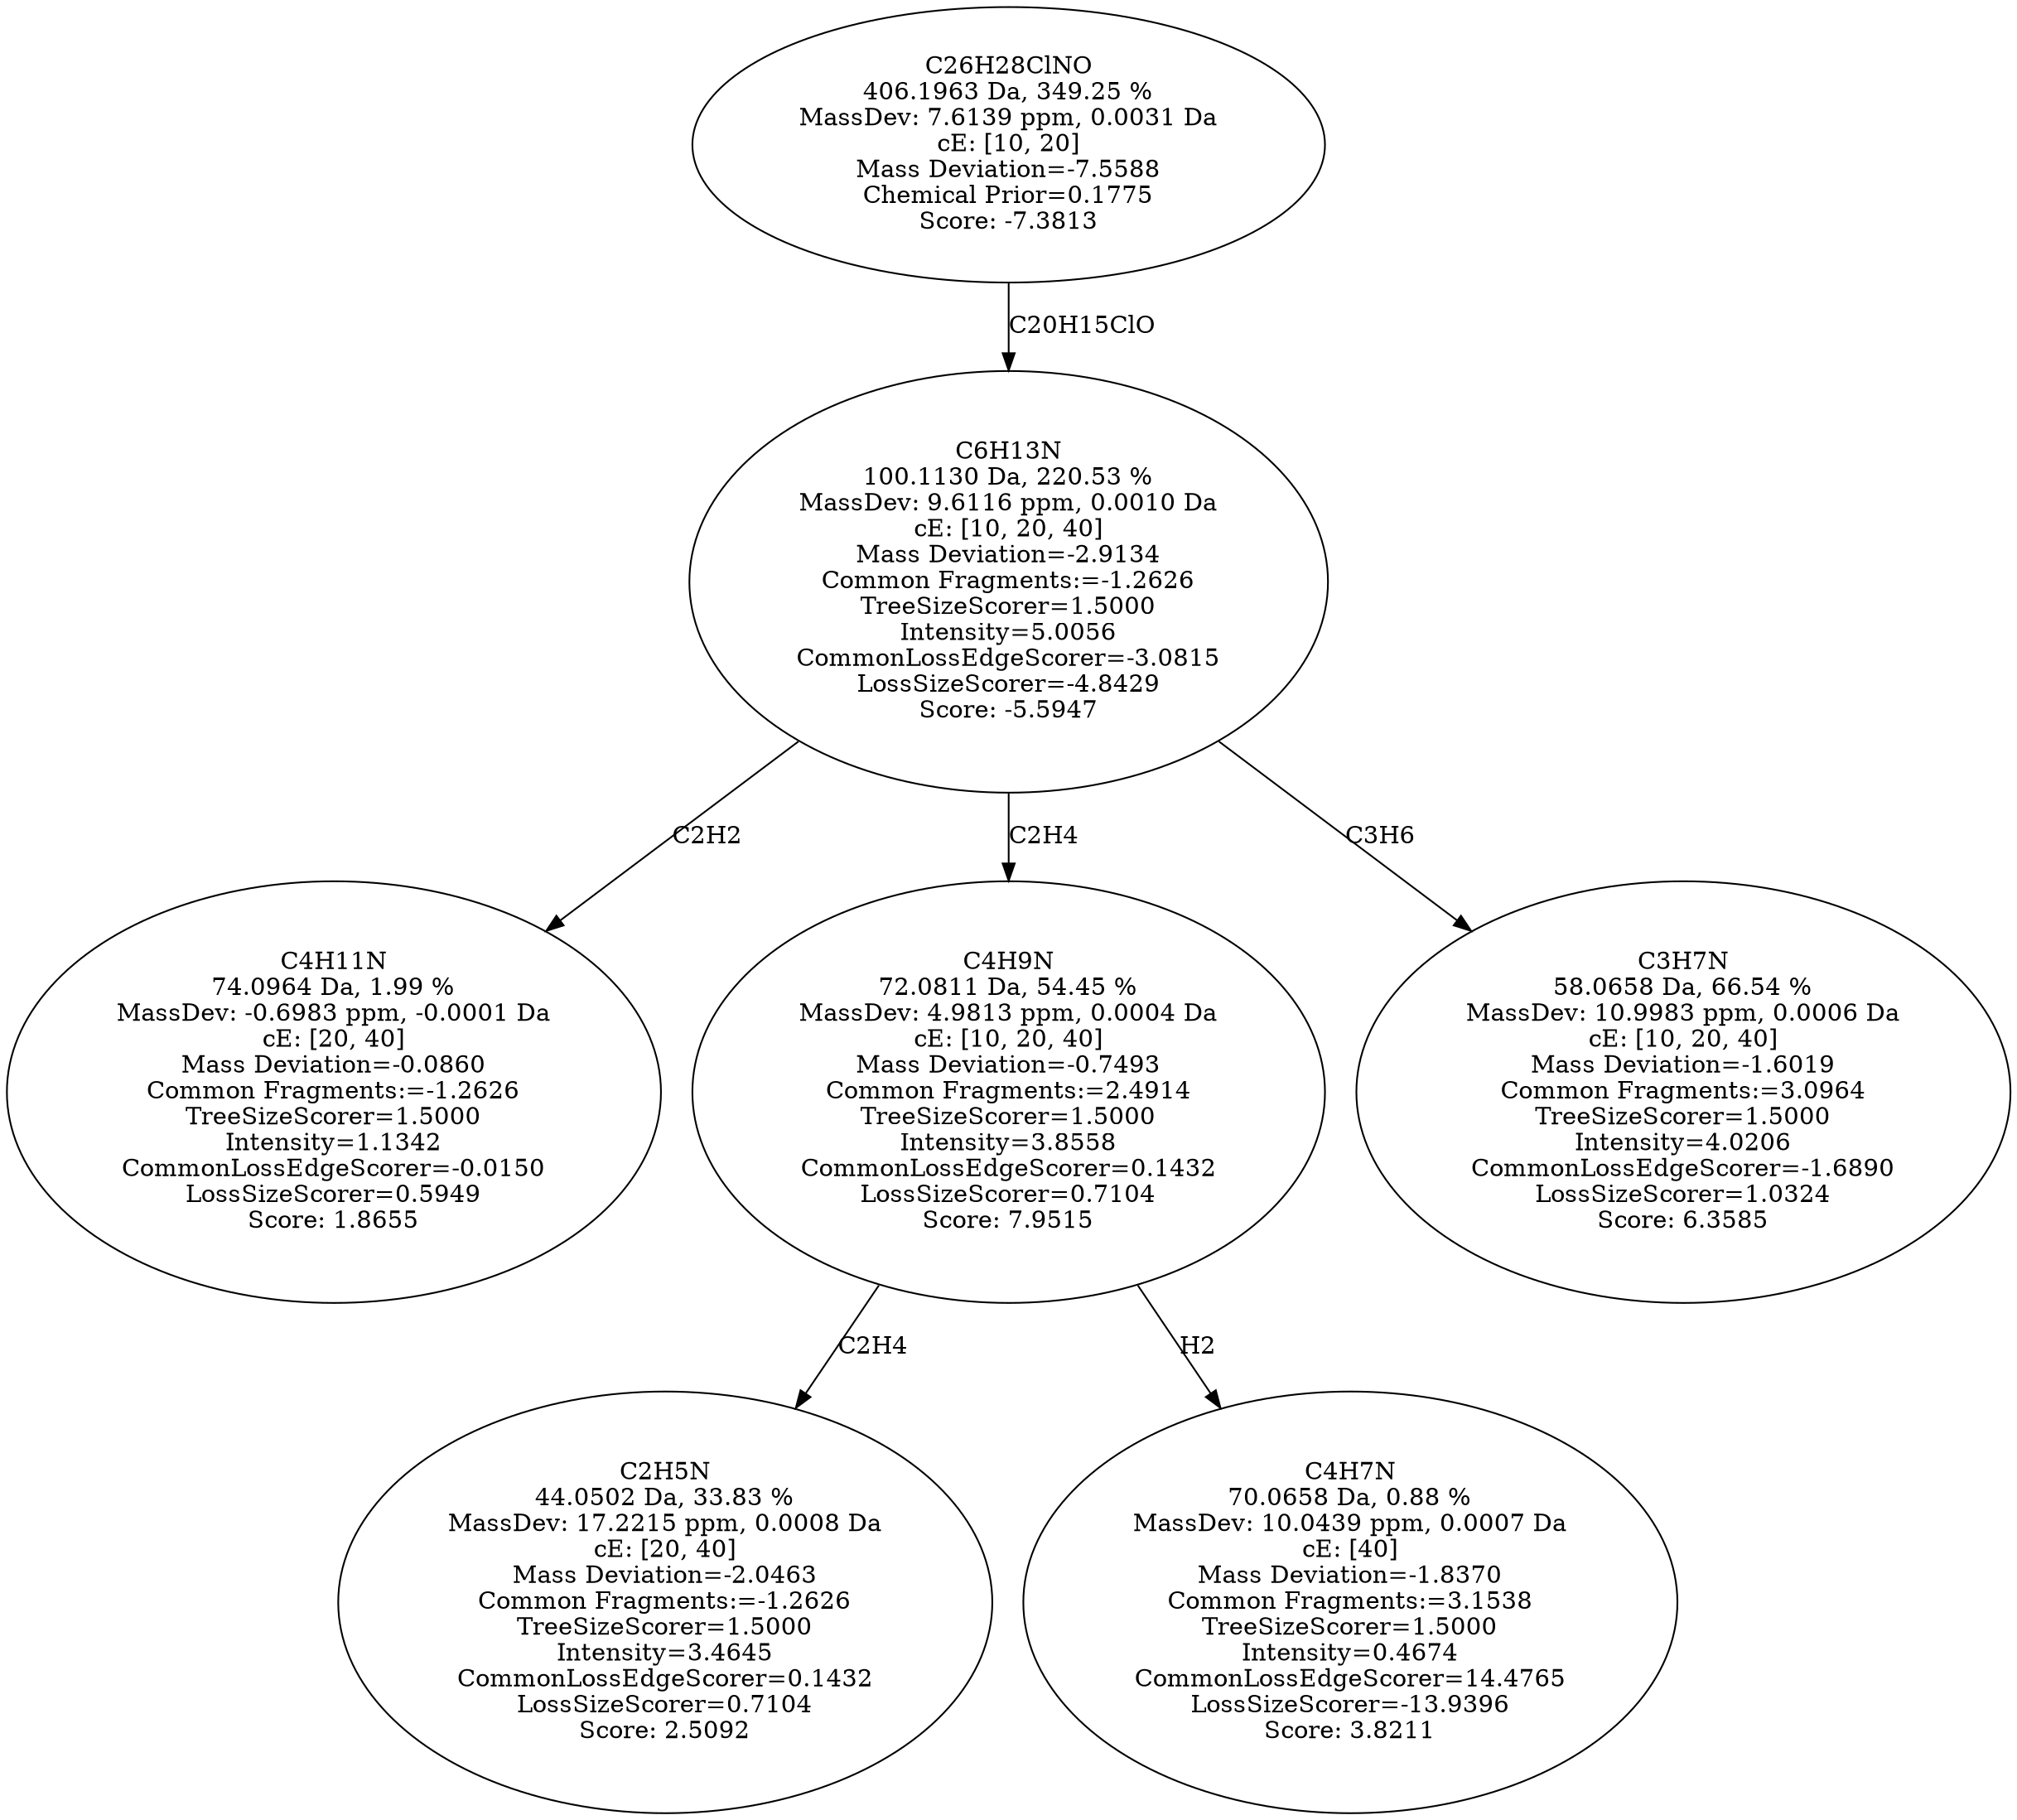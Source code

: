 strict digraph {
v1 [label="C4H11N\n74.0964 Da, 1.99 %\nMassDev: -0.6983 ppm, -0.0001 Da\ncE: [20, 40]\nMass Deviation=-0.0860\nCommon Fragments:=-1.2626\nTreeSizeScorer=1.5000\nIntensity=1.1342\nCommonLossEdgeScorer=-0.0150\nLossSizeScorer=0.5949\nScore: 1.8655"];
v2 [label="C2H5N\n44.0502 Da, 33.83 %\nMassDev: 17.2215 ppm, 0.0008 Da\ncE: [20, 40]\nMass Deviation=-2.0463\nCommon Fragments:=-1.2626\nTreeSizeScorer=1.5000\nIntensity=3.4645\nCommonLossEdgeScorer=0.1432\nLossSizeScorer=0.7104\nScore: 2.5092"];
v3 [label="C4H7N\n70.0658 Da, 0.88 %\nMassDev: 10.0439 ppm, 0.0007 Da\ncE: [40]\nMass Deviation=-1.8370\nCommon Fragments:=3.1538\nTreeSizeScorer=1.5000\nIntensity=0.4674\nCommonLossEdgeScorer=14.4765\nLossSizeScorer=-13.9396\nScore: 3.8211"];
v4 [label="C4H9N\n72.0811 Da, 54.45 %\nMassDev: 4.9813 ppm, 0.0004 Da\ncE: [10, 20, 40]\nMass Deviation=-0.7493\nCommon Fragments:=2.4914\nTreeSizeScorer=1.5000\nIntensity=3.8558\nCommonLossEdgeScorer=0.1432\nLossSizeScorer=0.7104\nScore: 7.9515"];
v5 [label="C3H7N\n58.0658 Da, 66.54 %\nMassDev: 10.9983 ppm, 0.0006 Da\ncE: [10, 20, 40]\nMass Deviation=-1.6019\nCommon Fragments:=3.0964\nTreeSizeScorer=1.5000\nIntensity=4.0206\nCommonLossEdgeScorer=-1.6890\nLossSizeScorer=1.0324\nScore: 6.3585"];
v6 [label="C6H13N\n100.1130 Da, 220.53 %\nMassDev: 9.6116 ppm, 0.0010 Da\ncE: [10, 20, 40]\nMass Deviation=-2.9134\nCommon Fragments:=-1.2626\nTreeSizeScorer=1.5000\nIntensity=5.0056\nCommonLossEdgeScorer=-3.0815\nLossSizeScorer=-4.8429\nScore: -5.5947"];
v7 [label="C26H28ClNO\n406.1963 Da, 349.25 %\nMassDev: 7.6139 ppm, 0.0031 Da\ncE: [10, 20]\nMass Deviation=-7.5588\nChemical Prior=0.1775\nScore: -7.3813"];
v6 -> v1 [label="C2H2"];
v4 -> v2 [label="C2H4"];
v4 -> v3 [label="H2"];
v6 -> v4 [label="C2H4"];
v6 -> v5 [label="C3H6"];
v7 -> v6 [label="C20H15ClO"];
}